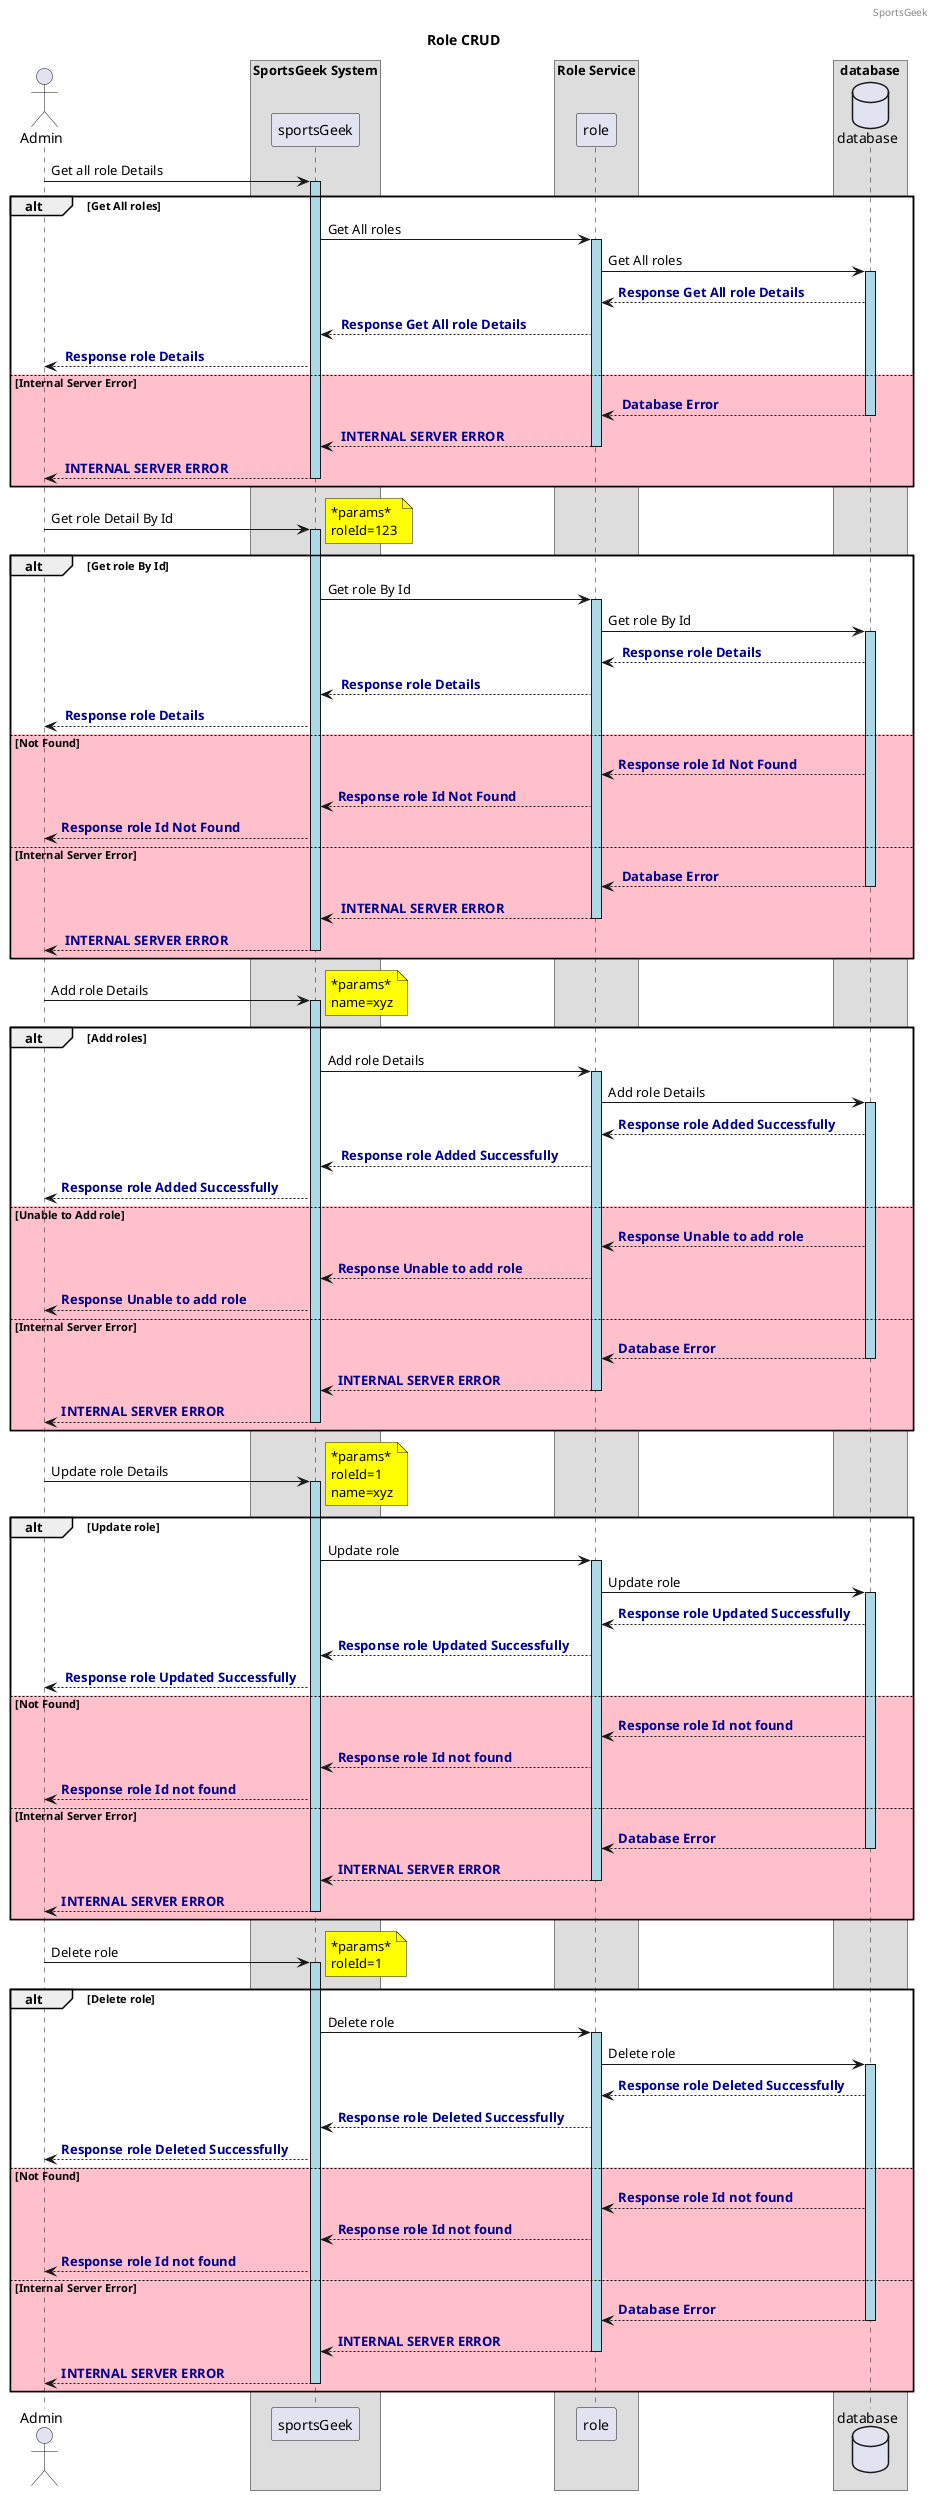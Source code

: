 @startuml
header SportsGeek
title Role CRUD
skinparam ParticipantPadding 10
skinparam BoxPadding 20
actor Admin
box "SportsGeek System"
 participant sportsGeek
end box
box "Role Service"
 participant role
end box
box "database"
    database database
end box

Admin -> sportsGeek: Get all role Details
activate "sportsGeek" #lightblue
alt #white Get All roles
    sportsGeek -> "role" : Get All roles
    activate role #lightblue
    "role" -> "database" : Get All roles
    activate "database" #lightblue
    "database" --> "role" : <font color=darkblue><b>Response Get All role Details
    "role" --> "sportsGeek" : <font color=darkblue><b> Response Get All role Details
"sportsGeek" --> Admin : <font color=darkblue><b> Response role Details
else #pink Internal Server Error
"database" --> "role" : <font color=darkblue><b> Database Error
deactivate "database"
"role" --> "sportsGeek" : <font color=darkblue><b> INTERNAL SERVER ERROR
deactivate "role"
"sportsGeek" --> Admin : <font color=darkblue><b> INTERNAL SERVER ERROR
deactivate "sportsGeek"
end alt

Admin -> "sportsGeek": Get role Detail By Id
activate "sportsGeek" #lightblue
alt #white Get role By Id
note right #yellow
        *params*
        roleId=123
        end note
    "sportsGeek" -> "role" : Get role By Id
    activate role #lightblue
    "role" -> "database" : Get role By Id
        activate "database" #lightblue
    "database" --> "role" : <font color=darkblue><b> Response role Details
"role" --> "sportsGeek" : <font color=darkblue><b> Response role Details
"sportsGeek" --> Admin : <font color=darkblue><b> Response role Details
else #pink Not Found
      "database" --> "role" : <font color=darkblue><b>Response role Id Not Found
"role" --> "sportsGeek" : <font color=darkblue><b>Response role Id Not Found
"sportsGeek" --> Admin : <font color=darkblue><b>Response role Id Not Found
else #pink Internal Server Error
"database" --> "role" : <font color=darkblue><b> Database Error
deactivate "database"
"role" --> "sportsGeek" : <font color=darkblue><b> INTERNAL SERVER ERROR
deactivate "role"
"sportsGeek" --> Admin : <font color=darkblue><b> INTERNAL SERVER ERROR
deactivate "sportsGeek"
end alt


Admin -> "sportsGeek": Add role Details
activate "sportsGeek" #lightblue
note right #yellow
        *params*
        name=xyz
        end note
alt #white Add roles
    "sportsGeek" -> "role" : Add role Details
    activate role #lightblue
    role -> "database" : Add role Details
    activate "database" #lightblue
    "database" --> "role" : <font color=darkblue><b>Response role Added Successfully
"role" --> "sportsGeek" : <font color=darkblue><b> Response role Added Successfully
"sportsGeek" --> Admin : <font color=darkblue><b>Response role Added Successfully
else #pink Unable to Add role
"database" --> "role" : <font color=darkblue><b>Response Unable to add role
"role" --> "sportsGeek" : <font color=darkblue><b>Response Unable to add role
"sportsGeek" --> Admin : <font color=darkblue><b>Response Unable to add role
else #pink Internal Server Error
"database" --> "role" : <font color=darkblue><b>Database Error
deactivate "database"
"role" --> "sportsGeek" : <font color=darkblue><b>INTERNAL SERVER ERROR
deactivate "role"
"sportsGeek" --> Admin : <font color=darkblue><b>INTERNAL SERVER ERROR
deactivate "sportsGeek"
end alt

Admin -> "sportsGeek": Update role Details
activate "sportsGeek" #lightblue
note right #yellow
        *params*
        roleId=1
        name=xyz
        end note
alt #white Update role
    "sportsGeek" -> "role" : Update role
    activate role #lightblue
    role -> "database" : Update role
    activate "database" #lightblue
    "database" --> "role" : <font color=darkblue><b>Response role Updated Successfully
"role" --> "sportsGeek" : <font color=darkblue><b>Response role Updated Successfully
"sportsGeek" --> Admin : <font color=darkblue><b> Response role Updated Successfully
else #pink Not Found
"database" --> "role" : <font color=darkblue><b>Response role Id not found
"role" --> "sportsGeek" : <font color=darkblue><b>Response role Id not found
"sportsGeek" --> Admin : <font color=darkblue><b>Response role Id not found
else #pink Internal Server Error
"database" --> "role" : <font color=darkblue><b>Database Error
deactivate "database"
"role" --> "sportsGeek" : <font color=darkblue><b>INTERNAL SERVER ERROR
deactivate "role"
"sportsGeek" --> Admin : <font color=darkblue><b>INTERNAL SERVER ERROR
deactivate "sportsGeek"
end alt

Admin -> "sportsGeek": Delete role
activate "sportsGeek" #lightblue
note right #yellow
        *params*
        roleId=1
        end note
alt #white Delete role
    "sportsGeek" -> "role" : Delete role
    activate role #lightblue
    role -> "database" : Delete role
    activate "database" #lightblue
    "database" --> "role" : <font color=darkblue><b>Response role Deleted Successfully
"role" --> "sportsGeek" : <font color=darkblue><b>Response role Deleted Successfully
"sportsGeek" --> Admin : <font color=darkblue><b>Response role Deleted Successfully
else #pink Not Found
"database" --> "role" : <font color=darkblue><b>Response role Id not found
"role" --> "sportsGeek" : <font color=darkblue><b>Response role Id not found
"sportsGeek" --> Admin : <font color=darkblue><b>Response role Id not found
else #pink Internal Server Error
"database" --> "role" : <font color=darkblue><b>Database Error
deactivate "database"
"role" --> "sportsGeek" : <font color=darkblue><b>INTERNAL SERVER ERROR
deactivate "role"
"sportsGeek" --> Admin : <font color=darkblue><b>INTERNAL SERVER ERROR
deactivate "sportsGeek"
end alt
@enduml